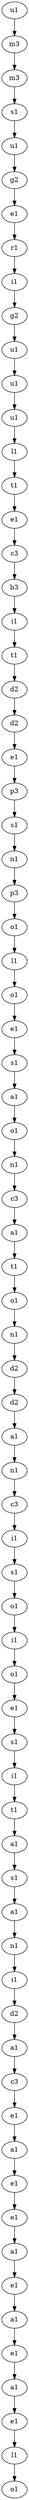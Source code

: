 digraph G 
 { 
23 [label=u1];
24 [label=m3];
25 [label=m3];
26 [label=s1];
27 [label=u1];
28 [label=g2];
29 [label=e1];
30 [label=r1];
31 [label=i1];
32 [label=g2];
33 [label=u1];
34 [label=u1];
35 [label=u1];
36 [label=l1];
37 [label=t1];
38 [label=e1];
39 [label=c3];
40 [label=b3];
41 [label=i1];
42 [label=t1];
43 [label=d2];
44 [label=d2];
45 [label=e1];
46 [label=p3];
47 [label=s1];
48 [label=n1];
49 [label=p3];
50 [label=o1];
51 [label=l1];
52 [label=o1];
53 [label=e1];
54 [label=s1];
55 [label=a1];
56 [label=o1];
57 [label=n1];
58 [label=c3];
59 [label=a1];
60 [label=t1];
61 [label=o1];
62 [label=n1];
63 [label=d2];
64 [label=d2];
65 [label=a1];
66 [label=n1];
67 [label=c3];
68 [label=i1];
69 [label=s1];
70 [label=o1];
71 [label=i1];
72 [label=o1];
73 [label=e1];
74 [label=s1];
75 [label=i1];
76 [label=t1];
77 [label=a1];
78 [label=s1];
79 [label=a1];
80 [label=n1];
81 [label=i1];
82 [label=d2];
83 [label=a1];
84 [label=c3];
85 [label=e1];
86 [label=a1];
87 [label=e1];
88 [label=e1];
89 [label=a1];
90 [label=e1];
91 [label=a1];
92 [label=e1];
93 [label=a1];
94 [label=e1];
95 [label=l1];
96 [label=o1];
23->24;
24->25;
25->26;
26->27;
27->28;
28->29;
29->30;
30->31;
31->32;
32->33;
33->34;
34->35;
35->36;
36->37;
37->38;
38->39;
39->40;
40->41;
41->42;
42->43;
43->44;
44->45;
45->46;
46->47;
47->48;
48->49;
49->50;
50->51;
51->52;
52->53;
53->54;
54->55;
55->56;
56->57;
57->58;
58->59;
59->60;
60->61;
61->62;
62->63;
63->64;
64->65;
65->66;
66->67;
67->68;
68->69;
69->70;
70->71;
71->72;
72->73;
73->74;
74->75;
75->76;
76->77;
77->78;
78->79;
79->80;
80->81;
81->82;
82->83;
83->84;
84->85;
85->86;
86->87;
87->88;
88->89;
89->90;
90->91;
91->92;
92->93;
93->94;
94->95;
95->96;
}